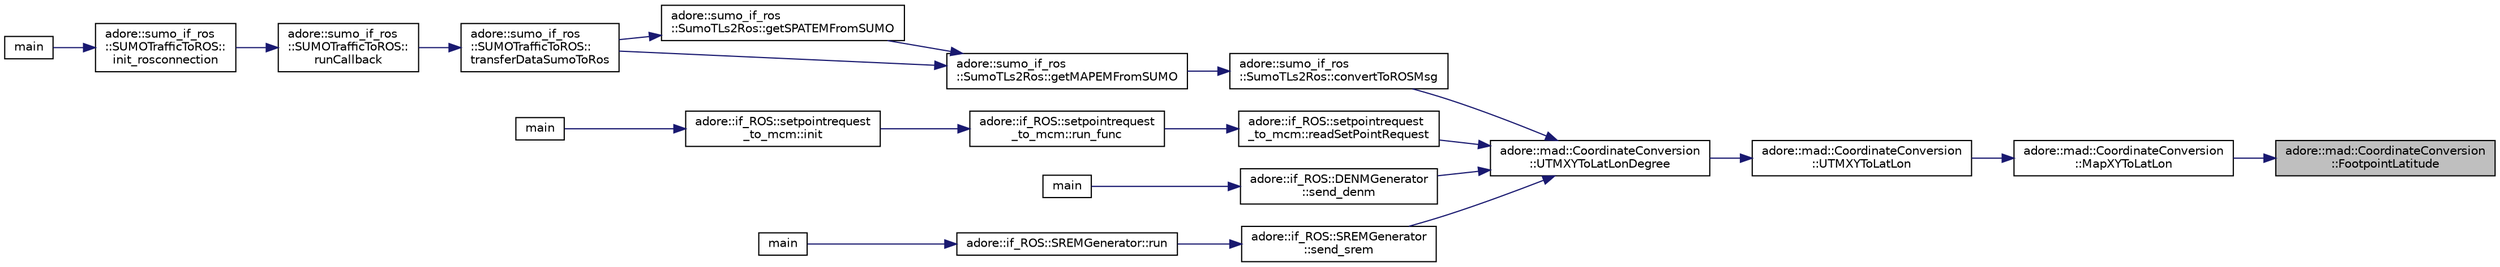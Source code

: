 digraph "adore::mad::CoordinateConversion::FootpointLatitude"
{
 // LATEX_PDF_SIZE
  edge [fontname="Helvetica",fontsize="10",labelfontname="Helvetica",labelfontsize="10"];
  node [fontname="Helvetica",fontsize="10",shape=record];
  rankdir="RL";
  Node1 [label="adore::mad::CoordinateConversion\l::FootpointLatitude",height=0.2,width=0.4,color="black", fillcolor="grey75", style="filled", fontcolor="black",tooltip=" "];
  Node1 -> Node2 [dir="back",color="midnightblue",fontsize="10",style="solid",fontname="Helvetica"];
  Node2 [label="adore::mad::CoordinateConversion\l::MapXYToLatLon",height=0.2,width=0.4,color="black", fillcolor="white", style="filled",URL="$classadore_1_1mad_1_1CoordinateConversion.html#afbc1a4122fdf80ad051366ebbe7c1a30",tooltip=" "];
  Node2 -> Node3 [dir="back",color="midnightblue",fontsize="10",style="solid",fontname="Helvetica"];
  Node3 [label="adore::mad::CoordinateConversion\l::UTMXYToLatLon",height=0.2,width=0.4,color="black", fillcolor="white", style="filled",URL="$classadore_1_1mad_1_1CoordinateConversion.html#a3d56009d5252105df32cabb6e8341d99",tooltip=" "];
  Node3 -> Node4 [dir="back",color="midnightblue",fontsize="10",style="solid",fontname="Helvetica"];
  Node4 [label="adore::mad::CoordinateConversion\l::UTMXYToLatLonDegree",height=0.2,width=0.4,color="black", fillcolor="white", style="filled",URL="$classadore_1_1mad_1_1CoordinateConversion.html#a3055bd48ffcee8c229d2097b8752dbb2",tooltip=" "];
  Node4 -> Node5 [dir="back",color="midnightblue",fontsize="10",style="solid",fontname="Helvetica"];
  Node5 [label="adore::sumo_if_ros\l::SumoTLs2Ros::convertToROSMsg",height=0.2,width=0.4,color="black", fillcolor="white", style="filled",URL="$classadore_1_1sumo__if__ros_1_1SumoTLs2Ros.html#a8e0e24d27a3613773e2180dc0d159459",tooltip=" "];
  Node5 -> Node6 [dir="back",color="midnightblue",fontsize="10",style="solid",fontname="Helvetica"];
  Node6 [label="adore::sumo_if_ros\l::SumoTLs2Ros::getMAPEMFromSUMO",height=0.2,width=0.4,color="black", fillcolor="white", style="filled",URL="$classadore_1_1sumo__if__ros_1_1SumoTLs2Ros.html#aa9d9427bca4d7aba8ddf83b56394471a",tooltip=" "];
  Node6 -> Node7 [dir="back",color="midnightblue",fontsize="10",style="solid",fontname="Helvetica"];
  Node7 [label="adore::sumo_if_ros\l::SumoTLs2Ros::getSPATEMFromSUMO",height=0.2,width=0.4,color="black", fillcolor="white", style="filled",URL="$classadore_1_1sumo__if__ros_1_1SumoTLs2Ros.html#a26ce71efa23ee975b135136c00fc2544",tooltip=" "];
  Node7 -> Node8 [dir="back",color="midnightblue",fontsize="10",style="solid",fontname="Helvetica"];
  Node8 [label="adore::sumo_if_ros\l::SUMOTrafficToROS::\ltransferDataSumoToRos",height=0.2,width=0.4,color="black", fillcolor="white", style="filled",URL="$classadore_1_1sumo__if__ros_1_1SUMOTrafficToROS.html#a76a153c66f5deba9eab286b2f02d66d5",tooltip=" "];
  Node8 -> Node9 [dir="back",color="midnightblue",fontsize="10",style="solid",fontname="Helvetica"];
  Node9 [label="adore::sumo_if_ros\l::SUMOTrafficToROS::\lrunCallback",height=0.2,width=0.4,color="black", fillcolor="white", style="filled",URL="$classadore_1_1sumo__if__ros_1_1SUMOTrafficToROS.html#a92a0da04a3cd746c13232d576eb3ee2b",tooltip=" "];
  Node9 -> Node10 [dir="back",color="midnightblue",fontsize="10",style="solid",fontname="Helvetica"];
  Node10 [label="adore::sumo_if_ros\l::SUMOTrafficToROS::\linit_rosconnection",height=0.2,width=0.4,color="black", fillcolor="white", style="filled",URL="$classadore_1_1sumo__if__ros_1_1SUMOTrafficToROS.html#ad202839f74ecadfcf405fb1b0d0c81bd",tooltip=" "];
  Node10 -> Node11 [dir="back",color="midnightblue",fontsize="10",style="solid",fontname="Helvetica"];
  Node11 [label="main",height=0.2,width=0.4,color="black", fillcolor="white", style="filled",URL="$sumotraffic2ros_8cpp.html#a3c04138a5bfe5d72780bb7e82a18e627",tooltip=" "];
  Node6 -> Node8 [dir="back",color="midnightblue",fontsize="10",style="solid",fontname="Helvetica"];
  Node4 -> Node12 [dir="back",color="midnightblue",fontsize="10",style="solid",fontname="Helvetica"];
  Node12 [label="adore::if_ROS::setpointrequest\l_to_mcm::readSetPointRequest",height=0.2,width=0.4,color="black", fillcolor="white", style="filled",URL="$classadore_1_1if__ROS_1_1setpointrequest__to__mcm.html#acfc54ebf23396c9a4a012b0ef185556c",tooltip=" "];
  Node12 -> Node13 [dir="back",color="midnightblue",fontsize="10",style="solid",fontname="Helvetica"];
  Node13 [label="adore::if_ROS::setpointrequest\l_to_mcm::run_func",height=0.2,width=0.4,color="black", fillcolor="white", style="filled",URL="$classadore_1_1if__ROS_1_1setpointrequest__to__mcm.html#a97fdb68436dbe59c9b1dbb7cad1ec369",tooltip=" "];
  Node13 -> Node14 [dir="back",color="midnightblue",fontsize="10",style="solid",fontname="Helvetica"];
  Node14 [label="adore::if_ROS::setpointrequest\l_to_mcm::init",height=0.2,width=0.4,color="black", fillcolor="white", style="filled",URL="$classadore_1_1if__ROS_1_1setpointrequest__to__mcm.html#a0a7216b8383eda995a26fd126066cec9",tooltip=" "];
  Node14 -> Node15 [dir="back",color="midnightblue",fontsize="10",style="solid",fontname="Helvetica"];
  Node15 [label="main",height=0.2,width=0.4,color="black", fillcolor="white", style="filled",URL="$setpointrequest__to__mcm__node_8cpp.html#a3c04138a5bfe5d72780bb7e82a18e627",tooltip=" "];
  Node4 -> Node16 [dir="back",color="midnightblue",fontsize="10",style="solid",fontname="Helvetica"];
  Node16 [label="adore::if_ROS::DENMGenerator\l::send_denm",height=0.2,width=0.4,color="black", fillcolor="white", style="filled",URL="$classadore_1_1if__ROS_1_1DENMGenerator.html#a2b8a4f72d0c98f9e5c0175d786279cbd",tooltip=" "];
  Node16 -> Node17 [dir="back",color="midnightblue",fontsize="10",style="solid",fontname="Helvetica"];
  Node17 [label="main",height=0.2,width=0.4,color="black", fillcolor="white", style="filled",URL="$denm__generator__node_8cpp.html#a3c04138a5bfe5d72780bb7e82a18e627",tooltip=" "];
  Node4 -> Node18 [dir="back",color="midnightblue",fontsize="10",style="solid",fontname="Helvetica"];
  Node18 [label="adore::if_ROS::SREMGenerator\l::send_srem",height=0.2,width=0.4,color="black", fillcolor="white", style="filled",URL="$classadore_1_1if__ROS_1_1SREMGenerator.html#a38287294649696bd5d96ff4d274ba2b9",tooltip=" "];
  Node18 -> Node19 [dir="back",color="midnightblue",fontsize="10",style="solid",fontname="Helvetica"];
  Node19 [label="adore::if_ROS::SREMGenerator::run",height=0.2,width=0.4,color="black", fillcolor="white", style="filled",URL="$classadore_1_1if__ROS_1_1SREMGenerator.html#a60aeeebba9731489f07c695d927b08c6",tooltip=" "];
  Node19 -> Node20 [dir="back",color="midnightblue",fontsize="10",style="solid",fontname="Helvetica"];
  Node20 [label="main",height=0.2,width=0.4,color="black", fillcolor="white", style="filled",URL="$srem__generator__node_8cpp.html#a3c04138a5bfe5d72780bb7e82a18e627",tooltip=" "];
}

